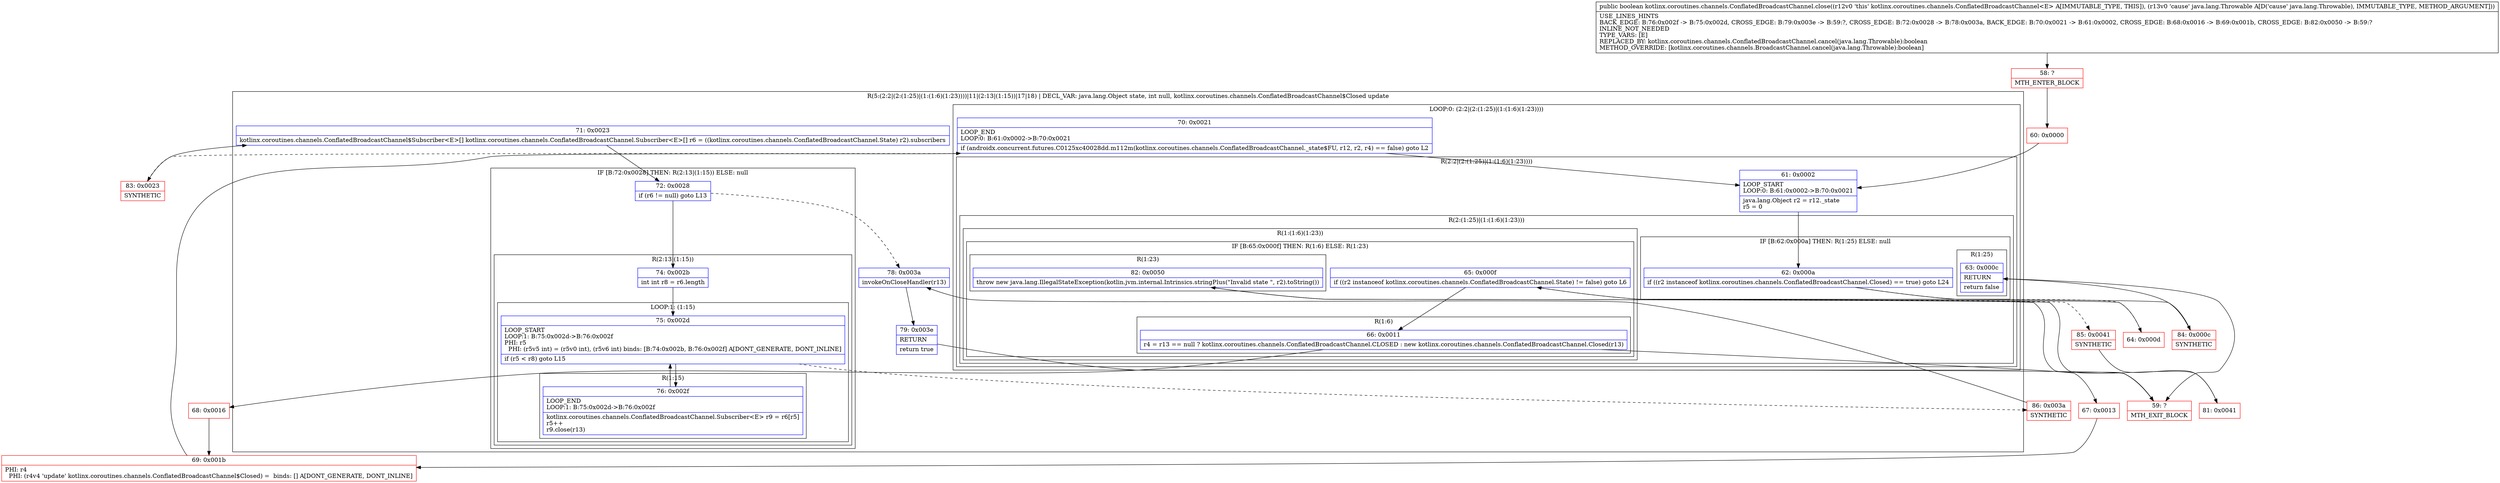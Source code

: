 digraph "CFG forkotlinx.coroutines.channels.ConflatedBroadcastChannel.close(Ljava\/lang\/Throwable;)Z" {
subgraph cluster_Region_553164496 {
label = "R(5:(2:2|(2:(1:25)|(1:(1:6)(1:23))))|11|(2:13|(1:15))|17|18) | DECL_VAR: java.lang.Object state, int null, kotlinx.coroutines.channels.ConflatedBroadcastChannel$Closed update\l";
node [shape=record,color=blue];
subgraph cluster_LoopRegion_213817425 {
label = "LOOP:0: (2:2|(2:(1:25)|(1:(1:6)(1:23))))";
node [shape=record,color=blue];
Node_70 [shape=record,label="{70\:\ 0x0021|LOOP_END\lLOOP:0: B:61:0x0002\-\>B:70:0x0021\l|if (androidx.concurrent.futures.C0125xc40028dd.m112m(kotlinx.coroutines.channels.ConflatedBroadcastChannel._state$FU, r12, r2, r4) == false) goto L2\l}"];
subgraph cluster_Region_1808465473 {
label = "R(2:2|(2:(1:25)|(1:(1:6)(1:23))))";
node [shape=record,color=blue];
Node_61 [shape=record,label="{61\:\ 0x0002|LOOP_START\lLOOP:0: B:61:0x0002\-\>B:70:0x0021\l|java.lang.Object r2 = r12._state\lr5 = 0\l}"];
subgraph cluster_Region_1120032906 {
label = "R(2:(1:25)|(1:(1:6)(1:23)))";
node [shape=record,color=blue];
subgraph cluster_IfRegion_847863604 {
label = "IF [B:62:0x000a] THEN: R(1:25) ELSE: null";
node [shape=record,color=blue];
Node_62 [shape=record,label="{62\:\ 0x000a|if ((r2 instanceof kotlinx.coroutines.channels.ConflatedBroadcastChannel.Closed) == true) goto L24\l}"];
subgraph cluster_Region_2084674768 {
label = "R(1:25)";
node [shape=record,color=blue];
Node_63 [shape=record,label="{63\:\ 0x000c|RETURN\l|return false\l}"];
}
}
subgraph cluster_Region_1613686872 {
label = "R(1:(1:6)(1:23))";
node [shape=record,color=blue];
subgraph cluster_IfRegion_1685597110 {
label = "IF [B:65:0x000f] THEN: R(1:6) ELSE: R(1:23)";
node [shape=record,color=blue];
Node_65 [shape=record,label="{65\:\ 0x000f|if ((r2 instanceof kotlinx.coroutines.channels.ConflatedBroadcastChannel.State) != false) goto L6\l}"];
subgraph cluster_Region_2104537127 {
label = "R(1:6)";
node [shape=record,color=blue];
Node_66 [shape=record,label="{66\:\ 0x0011|r4 = r13 == null ? kotlinx.coroutines.channels.ConflatedBroadcastChannel.CLOSED : new kotlinx.coroutines.channels.ConflatedBroadcastChannel.Closed(r13)\l}"];
}
subgraph cluster_Region_1492973966 {
label = "R(1:23)";
node [shape=record,color=blue];
Node_82 [shape=record,label="{82\:\ 0x0050|throw new java.lang.IllegalStateException(kotlin.jvm.internal.Intrinsics.stringPlus(\"Invalid state \", r2).toString())\l}"];
}
}
}
}
}
}
Node_71 [shape=record,label="{71\:\ 0x0023|kotlinx.coroutines.channels.ConflatedBroadcastChannel$Subscriber\<E\>[] kotlinx.coroutines.channels.ConflatedBroadcastChannel.Subscriber\<E\>[] r6 = ((kotlinx.coroutines.channels.ConflatedBroadcastChannel.State) r2).subscribers\l}"];
subgraph cluster_IfRegion_1124013710 {
label = "IF [B:72:0x0028] THEN: R(2:13|(1:15)) ELSE: null";
node [shape=record,color=blue];
Node_72 [shape=record,label="{72\:\ 0x0028|if (r6 != null) goto L13\l}"];
subgraph cluster_Region_638914079 {
label = "R(2:13|(1:15))";
node [shape=record,color=blue];
Node_74 [shape=record,label="{74\:\ 0x002b|int int r8 = r6.length\l}"];
subgraph cluster_LoopRegion_2123757548 {
label = "LOOP:1: (1:15)";
node [shape=record,color=blue];
Node_75 [shape=record,label="{75\:\ 0x002d|LOOP_START\lLOOP:1: B:75:0x002d\-\>B:76:0x002f\lPHI: r5 \l  PHI: (r5v5 int) = (r5v0 int), (r5v6 int) binds: [B:74:0x002b, B:76:0x002f] A[DONT_GENERATE, DONT_INLINE]\l|if (r5 \< r8) goto L15\l}"];
subgraph cluster_Region_1483740420 {
label = "R(1:15)";
node [shape=record,color=blue];
Node_76 [shape=record,label="{76\:\ 0x002f|LOOP_END\lLOOP:1: B:75:0x002d\-\>B:76:0x002f\l|kotlinx.coroutines.channels.ConflatedBroadcastChannel.Subscriber\<E\> r9 = r6[r5]\lr5++\lr9.close(r13)\l}"];
}
}
}
}
Node_78 [shape=record,label="{78\:\ 0x003a|invokeOnCloseHandler(r13)\l}"];
Node_79 [shape=record,label="{79\:\ 0x003e|RETURN\l|return true\l}"];
}
Node_58 [shape=record,color=red,label="{58\:\ ?|MTH_ENTER_BLOCK\l}"];
Node_60 [shape=record,color=red,label="{60\:\ 0x0000}"];
Node_64 [shape=record,color=red,label="{64\:\ 0x000d}"];
Node_67 [shape=record,color=red,label="{67\:\ 0x0013}"];
Node_69 [shape=record,color=red,label="{69\:\ 0x001b|PHI: r4 \l  PHI: (r4v4 'update' kotlinx.coroutines.channels.ConflatedBroadcastChannel$Closed) =  binds: [] A[DONT_GENERATE, DONT_INLINE]\l}"];
Node_83 [shape=record,color=red,label="{83\:\ 0x0023|SYNTHETIC\l}"];
Node_86 [shape=record,color=red,label="{86\:\ 0x003a|SYNTHETIC\l}"];
Node_59 [shape=record,color=red,label="{59\:\ ?|MTH_EXIT_BLOCK\l}"];
Node_68 [shape=record,color=red,label="{68\:\ 0x0016}"];
Node_85 [shape=record,color=red,label="{85\:\ 0x0041|SYNTHETIC\l}"];
Node_81 [shape=record,color=red,label="{81\:\ 0x0041}"];
Node_84 [shape=record,color=red,label="{84\:\ 0x000c|SYNTHETIC\l}"];
MethodNode[shape=record,label="{public boolean kotlinx.coroutines.channels.ConflatedBroadcastChannel.close((r12v0 'this' kotlinx.coroutines.channels.ConflatedBroadcastChannel\<E\> A[IMMUTABLE_TYPE, THIS]), (r13v0 'cause' java.lang.Throwable A[D('cause' java.lang.Throwable), IMMUTABLE_TYPE, METHOD_ARGUMENT]))  | USE_LINES_HINTS\lBACK_EDGE: B:76:0x002f \-\> B:75:0x002d, CROSS_EDGE: B:79:0x003e \-\> B:59:?, CROSS_EDGE: B:72:0x0028 \-\> B:78:0x003a, BACK_EDGE: B:70:0x0021 \-\> B:61:0x0002, CROSS_EDGE: B:68:0x0016 \-\> B:69:0x001b, CROSS_EDGE: B:82:0x0050 \-\> B:59:?\lINLINE_NOT_NEEDED\lTYPE_VARS: [E]\lREPLACED_BY: kotlinx.coroutines.channels.ConflatedBroadcastChannel.cancel(java.lang.Throwable):boolean\lMETHOD_OVERRIDE: [kotlinx.coroutines.channels.BroadcastChannel.cancel(java.lang.Throwable):boolean]\l}"];
MethodNode -> Node_58;Node_70 -> Node_61;
Node_70 -> Node_83[style=dashed];
Node_61 -> Node_62;
Node_62 -> Node_64[style=dashed];
Node_62 -> Node_84;
Node_63 -> Node_59;
Node_65 -> Node_66;
Node_65 -> Node_85[style=dashed];
Node_66 -> Node_67;
Node_66 -> Node_68;
Node_82 -> Node_59;
Node_71 -> Node_72;
Node_72 -> Node_74;
Node_72 -> Node_78[style=dashed];
Node_74 -> Node_75;
Node_75 -> Node_76;
Node_75 -> Node_86[style=dashed];
Node_76 -> Node_75;
Node_78 -> Node_79;
Node_79 -> Node_59;
Node_58 -> Node_60;
Node_60 -> Node_61;
Node_64 -> Node_65;
Node_67 -> Node_69;
Node_69 -> Node_70;
Node_83 -> Node_71;
Node_86 -> Node_78;
Node_68 -> Node_69;
Node_85 -> Node_81;
Node_81 -> Node_82;
Node_84 -> Node_63;
}


